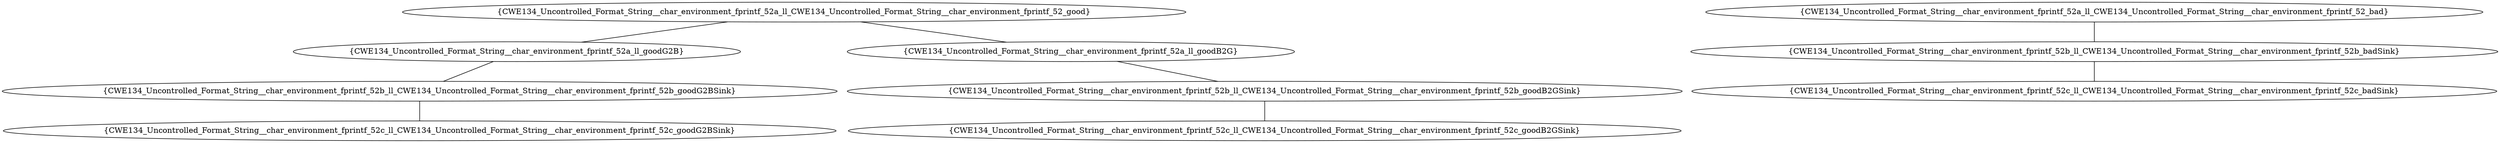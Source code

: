 graph "cg graph" {
CWE134_Uncontrolled_Format_String__char_environment_fprintf_52b_ll_CWE134_Uncontrolled_Format_String__char_environment_fprintf_52b_goodB2GSink [label="{CWE134_Uncontrolled_Format_String__char_environment_fprintf_52b_ll_CWE134_Uncontrolled_Format_String__char_environment_fprintf_52b_goodB2GSink}"];
CWE134_Uncontrolled_Format_String__char_environment_fprintf_52c_ll_CWE134_Uncontrolled_Format_String__char_environment_fprintf_52c_goodB2GSink [label="{CWE134_Uncontrolled_Format_String__char_environment_fprintf_52c_ll_CWE134_Uncontrolled_Format_String__char_environment_fprintf_52c_goodB2GSink}"];
CWE134_Uncontrolled_Format_String__char_environment_fprintf_52a_ll_CWE134_Uncontrolled_Format_String__char_environment_fprintf_52_bad [label="{CWE134_Uncontrolled_Format_String__char_environment_fprintf_52a_ll_CWE134_Uncontrolled_Format_String__char_environment_fprintf_52_bad}"];
CWE134_Uncontrolled_Format_String__char_environment_fprintf_52b_ll_CWE134_Uncontrolled_Format_String__char_environment_fprintf_52b_badSink [label="{CWE134_Uncontrolled_Format_String__char_environment_fprintf_52b_ll_CWE134_Uncontrolled_Format_String__char_environment_fprintf_52b_badSink}"];
CWE134_Uncontrolled_Format_String__char_environment_fprintf_52a_ll_goodG2B [label="{CWE134_Uncontrolled_Format_String__char_environment_fprintf_52a_ll_goodG2B}"];
CWE134_Uncontrolled_Format_String__char_environment_fprintf_52b_ll_CWE134_Uncontrolled_Format_String__char_environment_fprintf_52b_goodG2BSink [label="{CWE134_Uncontrolled_Format_String__char_environment_fprintf_52b_ll_CWE134_Uncontrolled_Format_String__char_environment_fprintf_52b_goodG2BSink}"];
CWE134_Uncontrolled_Format_String__char_environment_fprintf_52a_ll_CWE134_Uncontrolled_Format_String__char_environment_fprintf_52_good [label="{CWE134_Uncontrolled_Format_String__char_environment_fprintf_52a_ll_CWE134_Uncontrolled_Format_String__char_environment_fprintf_52_good}"];
CWE134_Uncontrolled_Format_String__char_environment_fprintf_52a_ll_goodB2G [label="{CWE134_Uncontrolled_Format_String__char_environment_fprintf_52a_ll_goodB2G}"];
CWE134_Uncontrolled_Format_String__char_environment_fprintf_52c_ll_CWE134_Uncontrolled_Format_String__char_environment_fprintf_52c_goodG2BSink [label="{CWE134_Uncontrolled_Format_String__char_environment_fprintf_52c_ll_CWE134_Uncontrolled_Format_String__char_environment_fprintf_52c_goodG2BSink}"];
CWE134_Uncontrolled_Format_String__char_environment_fprintf_52c_ll_CWE134_Uncontrolled_Format_String__char_environment_fprintf_52c_badSink [label="{CWE134_Uncontrolled_Format_String__char_environment_fprintf_52c_ll_CWE134_Uncontrolled_Format_String__char_environment_fprintf_52c_badSink}"];
CWE134_Uncontrolled_Format_String__char_environment_fprintf_52b_ll_CWE134_Uncontrolled_Format_String__char_environment_fprintf_52b_goodB2GSink -- CWE134_Uncontrolled_Format_String__char_environment_fprintf_52c_ll_CWE134_Uncontrolled_Format_String__char_environment_fprintf_52c_goodB2GSink;
CWE134_Uncontrolled_Format_String__char_environment_fprintf_52a_ll_CWE134_Uncontrolled_Format_String__char_environment_fprintf_52_bad -- CWE134_Uncontrolled_Format_String__char_environment_fprintf_52b_ll_CWE134_Uncontrolled_Format_String__char_environment_fprintf_52b_badSink;
CWE134_Uncontrolled_Format_String__char_environment_fprintf_52a_ll_goodG2B -- CWE134_Uncontrolled_Format_String__char_environment_fprintf_52b_ll_CWE134_Uncontrolled_Format_String__char_environment_fprintf_52b_goodG2BSink;
CWE134_Uncontrolled_Format_String__char_environment_fprintf_52a_ll_CWE134_Uncontrolled_Format_String__char_environment_fprintf_52_good -- CWE134_Uncontrolled_Format_String__char_environment_fprintf_52a_ll_goodG2B;
CWE134_Uncontrolled_Format_String__char_environment_fprintf_52a_ll_CWE134_Uncontrolled_Format_String__char_environment_fprintf_52_good -- CWE134_Uncontrolled_Format_String__char_environment_fprintf_52a_ll_goodB2G;
CWE134_Uncontrolled_Format_String__char_environment_fprintf_52a_ll_goodB2G -- CWE134_Uncontrolled_Format_String__char_environment_fprintf_52b_ll_CWE134_Uncontrolled_Format_String__char_environment_fprintf_52b_goodB2GSink;
CWE134_Uncontrolled_Format_String__char_environment_fprintf_52b_ll_CWE134_Uncontrolled_Format_String__char_environment_fprintf_52b_goodG2BSink -- CWE134_Uncontrolled_Format_String__char_environment_fprintf_52c_ll_CWE134_Uncontrolled_Format_String__char_environment_fprintf_52c_goodG2BSink;
CWE134_Uncontrolled_Format_String__char_environment_fprintf_52b_ll_CWE134_Uncontrolled_Format_String__char_environment_fprintf_52b_badSink -- CWE134_Uncontrolled_Format_String__char_environment_fprintf_52c_ll_CWE134_Uncontrolled_Format_String__char_environment_fprintf_52c_badSink;
}
